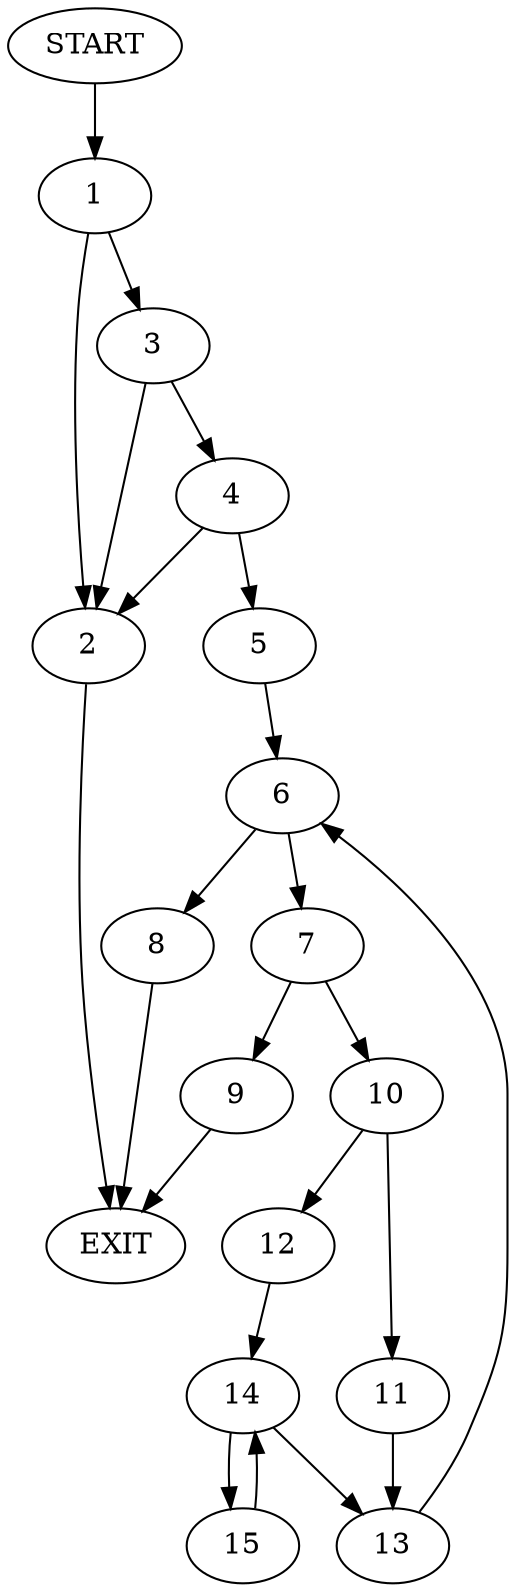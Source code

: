 digraph {
0 [label="START"]
16 [label="EXIT"]
0 -> 1
1 -> 2
1 -> 3
3 -> 4
3 -> 2
2 -> 16
4 -> 5
4 -> 2
5 -> 6
6 -> 7
6 -> 8
8 -> 16
7 -> 9
7 -> 10
9 -> 16
10 -> 11
10 -> 12
11 -> 13
12 -> 14
13 -> 6
14 -> 13
14 -> 15
15 -> 14
}
